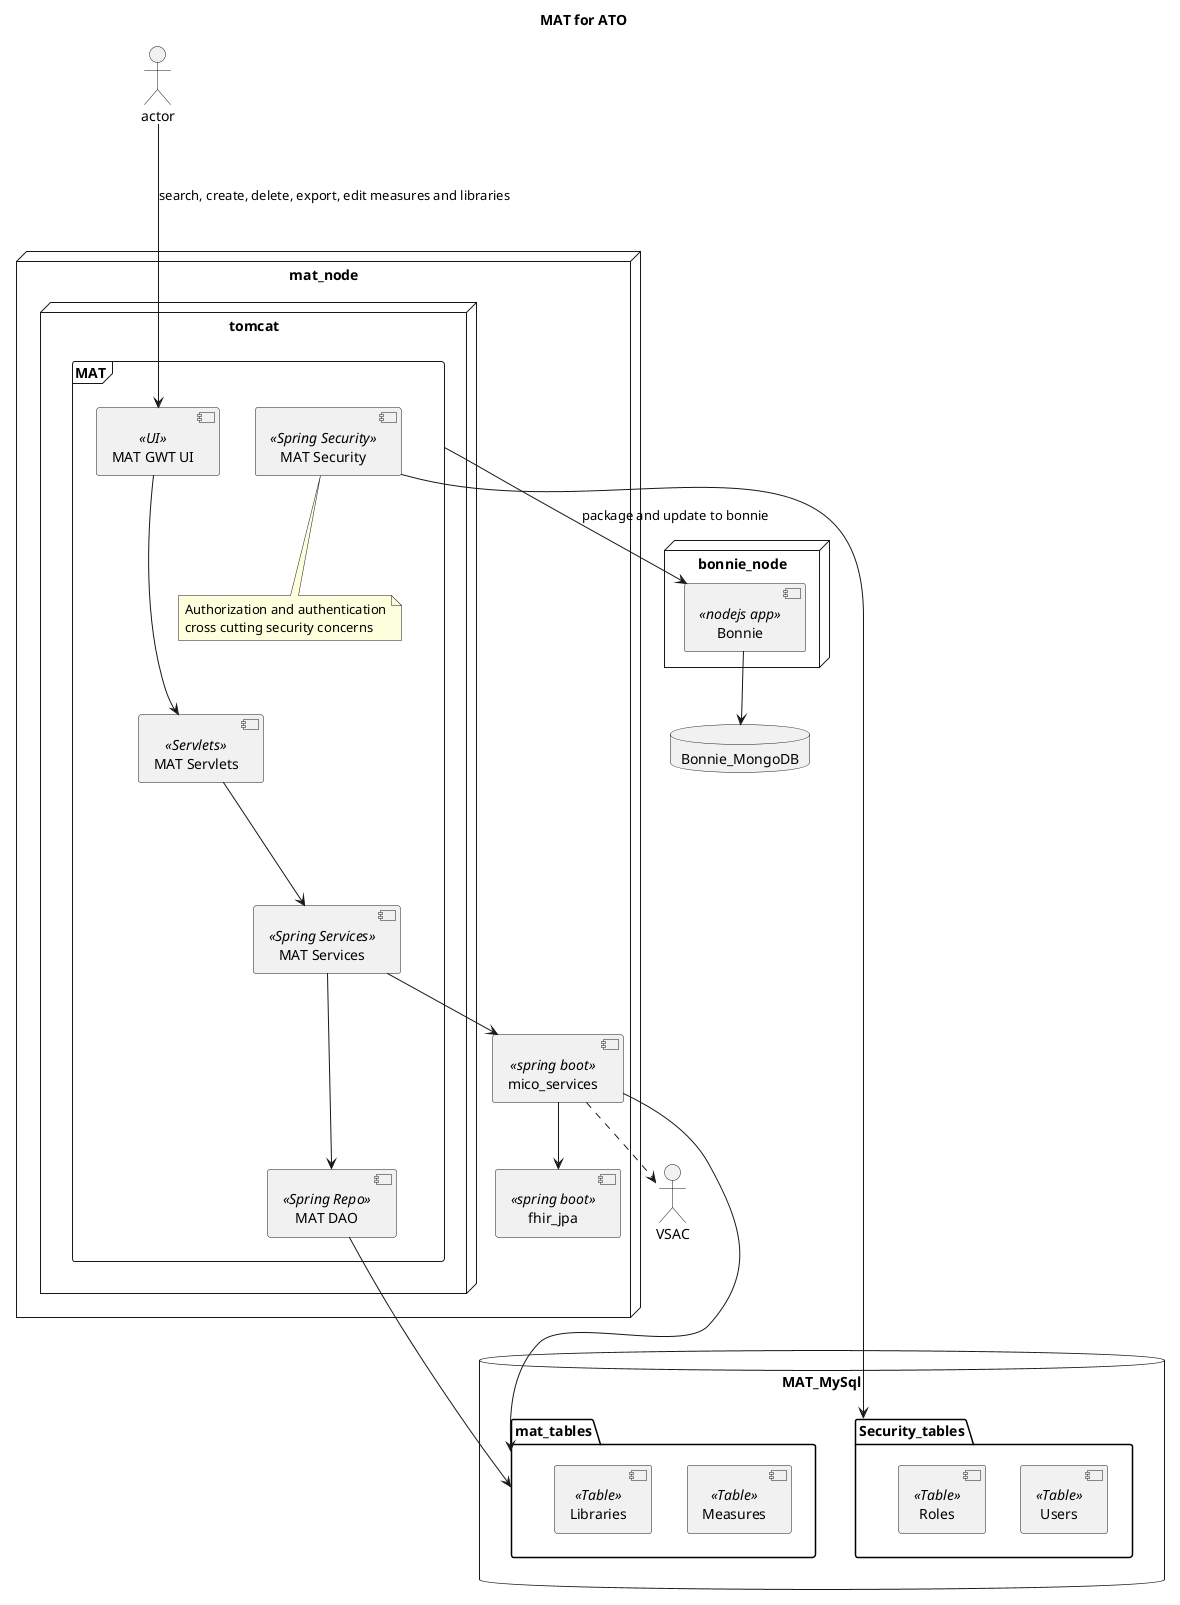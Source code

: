 @startuml
title MAT for ATO

actor actor

node mat_node {
    node tomcat {
        frame "MAT" {
            [MAT GWT UI]    <<UI>>
            [MAT Servlets]  <<Servlets>>
            [MAT Services]  <<Spring Services>>
            [MAT DAO]  <<Spring Repo>>
            [MAT Security]  <<Spring Security>>
            note bottom of [MAT Security]
                Authorization and authentication
                cross cutting security concerns
            end note
        }
    }

    [mico_services] <<spring boot>>

    [fhir_jpa] <<spring boot>>
}

node bonnie_node {
    [Bonnie] <<nodejs app>>
}


database MAT_MySql {
  folder mat_tables {
  	[Measures] <<Table>>
    [Libraries] <<Table>>
  }
  folder Security_tables {
  	[Users] <<Table>>
    [Roles] <<Table>>
  }
}

database Bonnie_MongoDB {
}


actor ---> [MAT GWT UI] : search, create, delete, export, edit measures and libraries
MAT --> Bonnie: package and update to bonnie
[MAT GWT UI] ---> [MAT Servlets]
[MAT Servlets] ---> [MAT Services]
[MAT Services] ---> [MAT DAO]
[MAT DAO] --> mat_tables
[MAT Security] --> Security_tables
[MAT Services] --> [mico_services]
[mico_services] --> mat_tables
[Bonnie] --> Bonnie_MongoDB
[mico_services] --> [fhir_jpa]
[mico_services] ..> VSAC

@enduml